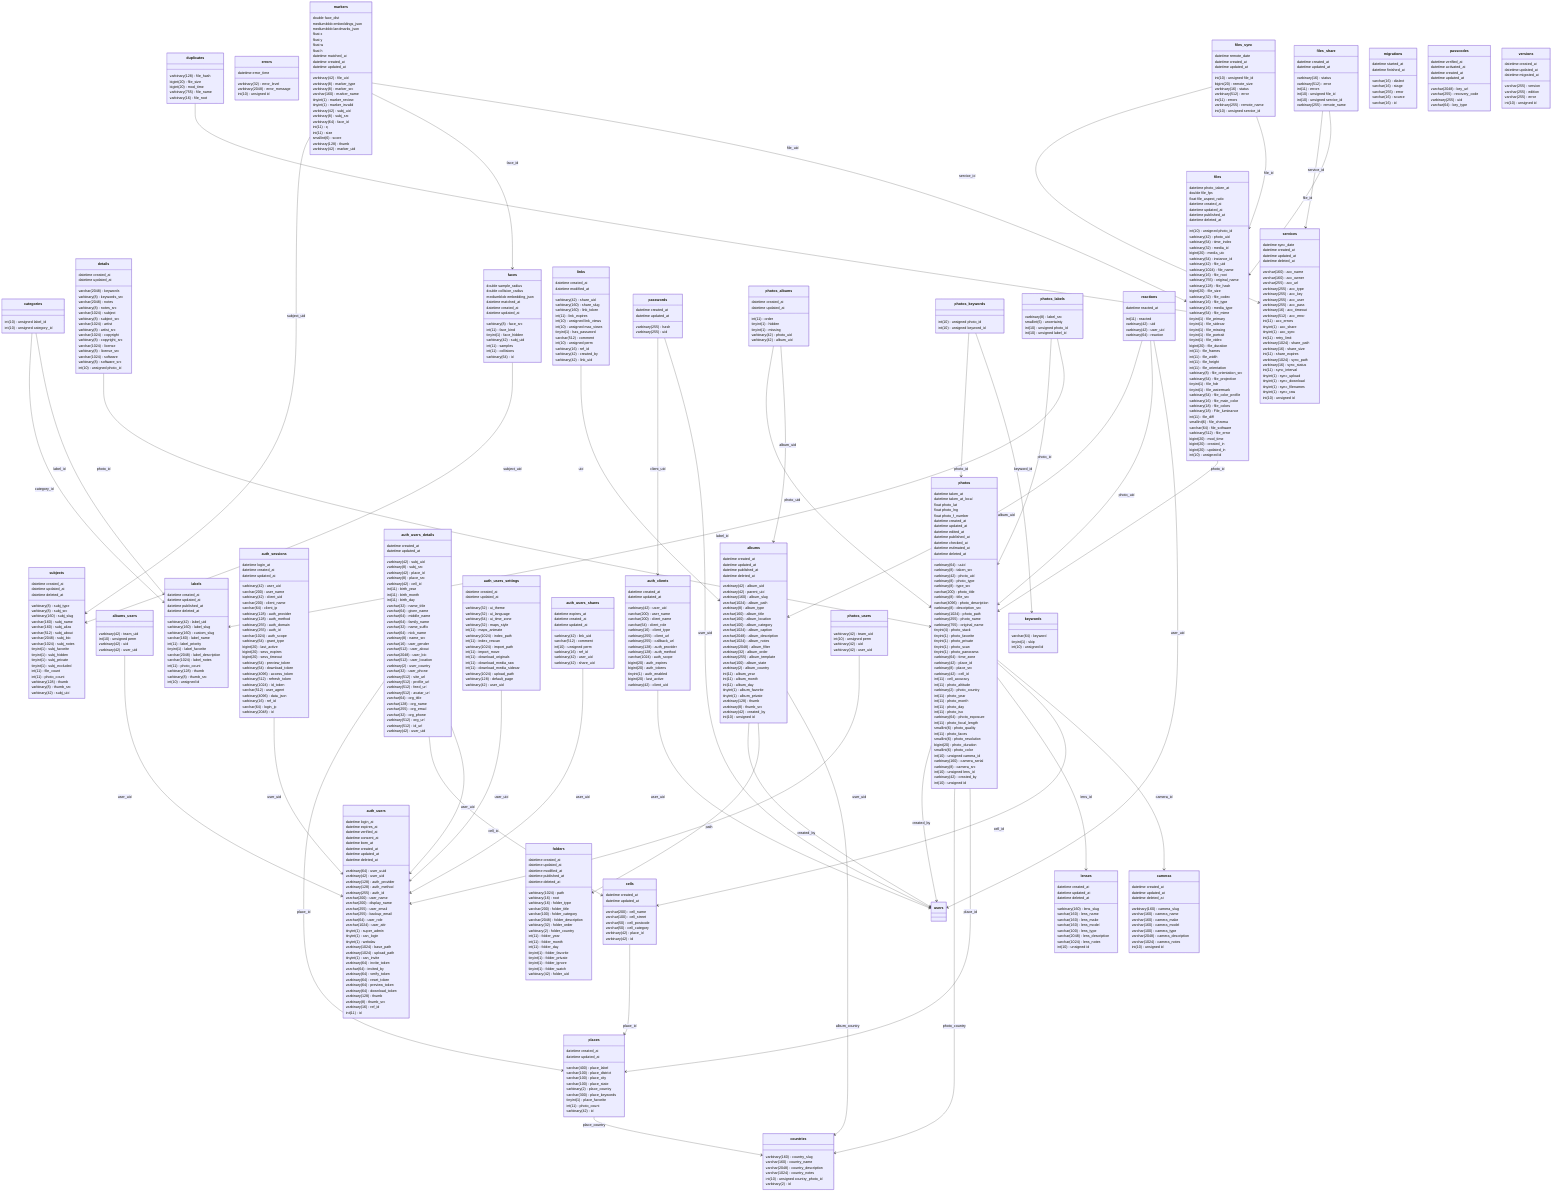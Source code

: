 classDiagram
    class albums {
        varbinary(42) album_uid
        varbinary(42) parent_uid
        varbinary(160) album_slug
        varchar(1024) album_path
        varbinary(8) album_type
        varchar(160) album_title
        varchar(160) album_location
        varchar(100) album_category
        varchar(1024) album_caption
        varchar(2048) album_description
        varchar(1024) album_notes
        varbinary(2048) album_filter
        varbinary(32) album_order
        varbinary(255) album_template
        varchar(100) album_state
        varbinary(2) album_country
        int(11) album_year
        int(11) album_month
        int(11) album_day
        tinyint(1) album_favorite
        tinyint(1) album_private
        varbinary(128) thumb
        varbinary(8) thumb_src
        varbinary(42) created_by
        datetime created_at
        datetime updated_at
        datetime published_at
        datetime deleted_at
        int(10) unsigned id
    }
    class albums_users {
        varbinary(42) team_uid
        int(10) unsigned perm
        varbinary(42) uid
        varbinary(42) user_uid
    }
    class auth_clients {
        varbinary(42) user_uid
        varchar(200) user_name
        varchar(200) client_name
        varchar(64) client_role
        varbinary(16) client_type
        varbinary(255) client_url
        varbinary(255) callback_url
        varbinary(128) auth_provider
        varbinary(128) auth_method
        varchar(1024) auth_scope
        bigint(20) auth_expires
        bigint(20) auth_tokens
        tinyint(1) auth_enabled
        bigint(20) last_active
        datetime created_at
        datetime updated_at
        varbinary(42) client_uid
    }
    class auth_sessions {
        varbinary(42) user_uid
        varchar(200) user_name
        varbinary(42) client_uid
        varchar(200) client_name
        varchar(64) client_ip
        varbinary(128) auth_provider
        varbinary(128) auth_method
        varbinary(255) auth_domain
        varbinary(255) auth_id
        varchar(1024) auth_scope
        varbinary(64) grant_type
        bigint(20) last_active
        bigint(20) sess_expires
        bigint(20) sess_timeout
        varbinary(64) preview_token
        varbinary(64) download_token
        varbinary(4096) access_token
        varbinary(512) refresh_token
        varbinary(1024) id_token
        varchar(512) user_agent
        varbinary(4096) data_json
        varbinary(16) ref_id
        varchar(64) login_ip
        datetime login_at
        datetime created_at
        datetime updated_at
        varbinary(2048) id
    }
    class auth_users {
        varbinary(64) user_uuid
        varbinary(42) user_uid
        varbinary(128) auth_provider
        varbinary(128) auth_method
        varbinary(255) auth_id
        varchar(200) user_name
        varchar(200) display_name
        varchar(255) user_email
        varchar(255) backup_email
        varchar(64) user_role
        varchar(1024) user_attr
        tinyint(1) super_admin
        tinyint(1) can_login
        datetime login_at
        datetime expires_at
        tinyint(1) webdav
        varbinary(1024) base_path
        varbinary(1024) upload_path
        tinyint(1) can_invite
        varbinary(64) invite_token
        varchar(64) invited_by
        varbinary(64) verify_token
        datetime verified_at
        datetime consent_at
        datetime born_at
        varbinary(64) reset_token
        varbinary(64) preview_token
        varbinary(64) download_token
        varbinary(128) thumb
        varbinary(8) thumb_src
        varbinary(16) ref_id
        datetime created_at
        datetime updated_at
        datetime deleted_at
        int(11) id
    }
    class auth_users_details {
        varbinary(42) subj_uid
        varbinary(8) subj_src
        varbinary(42) place_id
        varbinary(8) place_src
        varbinary(42) cell_id
        int(11) birth_year
        int(11) birth_month
        int(11) birth_day
        varchar(32) name_title
        varchar(64) given_name
        varchar(64) middle_name
        varchar(64) family_name
        varchar(32) name_suffix
        varchar(64) nick_name
        varbinary(8) name_src
        varchar(16) user_gender
        varchar(512) user_about
        varchar(2048) user_bio
        varchar(512) user_location
        varbinary(2) user_country
        varchar(32) user_phone
        varbinary(512) site_url
        varbinary(512) profile_url
        varbinary(512) feed_url
        varbinary(512) avatar_url
        varchar(64) org_title
        varchar(128) org_name
        varchar(255) org_email
        varchar(32) org_phone
        varbinary(512) org_url
        varbinary(512) id_url
        datetime created_at
        datetime updated_at
        varbinary(42) user_uid
    }
    class auth_users_settings {
        varbinary(32) ui_theme
        varbinary(32) ui_language
        varbinary(64) ui_time_zone
        varbinary(32) maps_style
        int(11) maps_animate
        varbinary(1024) index_path
        int(11) index_rescan
        varbinary(1024) import_path
        int(11) import_move
        int(11) download_originals
        int(11) download_media_raw
        int(11) download_media_sidecar
        varbinary(1024) upload_path
        varbinary(128) default_page
        datetime created_at
        datetime updated_at
        varbinary(42) user_uid
    }
    class auth_users_shares {
        varbinary(42) link_uid
        datetime expires_at
        varchar(512) comment
        int(10) unsigned perm
        varbinary(16) ref_id
        datetime created_at
        datetime updated_at
        varbinary(42) user_uid
        varbinary(42) share_uid
    }
    class cameras {
        varbinary(160) camera_slug
        varchar(160) camera_name
        varchar(160) camera_make
        varchar(160) camera_model
        varchar(100) camera_type
        varchar(2048) camera_description
        varchar(1024) camera_notes
        datetime created_at
        datetime updated_at
        datetime deleted_at
        int(10) unsigned id
    }
    class categories {
        int(10) unsigned label_id
        int(10) unsigned category_id
    }
    class cells {
        varchar(200) cell_name
        varchar(100) cell_street
        varchar(50) cell_postcode
        varchar(50) cell_category
        varbinary(42) place_id
        datetime created_at
        datetime updated_at
        varbinary(42) id
    }
    class countries {
        varbinary(160) country_slug
        varchar(160) country_name
        varchar(2048) country_description
        varchar(1024) country_notes
        int(10) unsigned country_photo_id
        varbinary(2) id
    }
    class details {
        varchar(2048) keywords
        varbinary(8) keywords_src
        varchar(2048) notes
        varbinary(8) notes_src
        varchar(1024) subject
        varbinary(8) subject_src
        varchar(1024) artist
        varbinary(8) artist_src
        varchar(1024) copyright
        varbinary(8) copyright_src
        varchar(1024) license
        varbinary(8) license_src
        varchar(1024) software
        varbinary(8) software_src
        datetime created_at
        datetime updated_at
        int(10) unsigned photo_id
    }
    class duplicates {
        varbinary(128) file_hash
        bigint(20) file_size
        bigint(20) mod_time
        varbinary(755) file_name
        varbinary(16) file_root
    }
    class errors {
        datetime error_time
        varbinary(32) error_level
        varbinary(2048) error_message
        int(10) unsigned id
    }
    class faces {
        varbinary(8) face_src
        int(11) face_kind
        tinyint(1) face_hidden
        varbinary(42) subj_uid
        int(11) samples
        double sample_radius
        int(11) collisions
        double collision_radius
        mediumblob embedding_json
        datetime matched_at
        datetime created_at
        datetime updated_at
        varbinary(64) id
    }
    class files {
        int(10) unsigned photo_id
        varbinary(42) photo_uid
        datetime photo_taken_at
        varbinary(64) time_index
        varbinary(32) media_id
        bigint(20) media_utc
        varbinary(64) instance_id
        varbinary(42) file_uid
        varbinary(1024) file_name
        varbinary(16) file_root
        varbinary(755) original_name
        varbinary(128) file_hash
        bigint(20) file_size
        varbinary(32) file_codec
        varbinary(16) file_type
        varbinary(16) media_type
        varbinary(64) file_mime
        tinyint(1) file_primary
        tinyint(1) file_sidecar
        tinyint(1) file_missing
        tinyint(1) file_portrait
        tinyint(1) file_video
        bigint(20) file_duration
        double file_fps
        int(11) file_frames
        int(11) file_width
        int(11) file_height
        int(11) file_orientation
        varbinary(8) file_orientation_src
        varbinary(64) file_projection
        float file_aspect_ratio
        tinyint(1) file_hdr
        tinyint(1) file_watermark
        varbinary(64) file_color_profile
        varbinary(16) file_main_color
        varbinary(18) file_colors
        varbinary(18) File_luminance
        int(11) file_diff
        smallint(6) file_chroma
        varchar(64) file_software
        varbinary(512) file_error
        bigint(20) mod_time
        datetime created_at
        bigint(20) created_in
        datetime updated_at
        bigint(20) updated_in
        datetime published_at
        datetime deleted_at
        int(10) unsigned id
    }
    class files_share {
        varbinary(16) status
        varbinary(512) error
        int(11) errors
        datetime created_at
        datetime updated_at
        int(10) unsigned file_id
        int(10) unsigned service_id
        varbinary(255) remote_name
    }
    class files_sync {
        int(10) unsigned file_id
        datetime remote_date
        bigint(20) remote_size
        varbinary(16) status
        varbinary(512) error
        int(11) errors
        datetime created_at
        datetime updated_at
        varbinary(255) remote_name
        int(10) unsigned service_id
    }
    class folders {
        varbinary(1024) path
        varbinary(16) root
        varbinary(16) folder_type
        varchar(200) folder_title
        varchar(100) folder_category
        varchar(2048) folder_description
        varbinary(32) folder_order
        varbinary(2) folder_country
        int(11) folder_year
        int(11) folder_month
        int(11) folder_day
        tinyint(1) folder_favorite
        tinyint(1) folder_private
        tinyint(1) folder_ignore
        tinyint(1) folder_watch
        datetime created_at
        datetime updated_at
        datetime modified_at
        datetime published_at
        datetime deleted_at
        varbinary(42) folder_uid
    }
    class keywords {
        varchar(64) keyword
        tinyint(1) skip
        int(10) unsigned id
    }
    class labels {
        varbinary(42) label_uid
        varbinary(160) label_slug
        varbinary(160) custom_slug
        varchar(160) label_name
        int(11) label_priority
        tinyint(1) label_favorite
        varchar(2048) label_description
        varchar(1024) label_notes
        int(11) photo_count
        varbinary(128) thumb
        varbinary(8) thumb_src
        datetime created_at
        datetime updated_at
        datetime published_at
        datetime deleted_at
        int(10) unsigned id
    }
    class lenses {
        varbinary(160) lens_slug
        varchar(160) lens_name
        varchar(160) lens_make
        varchar(160) lens_model
        varchar(100) lens_type
        varchar(2048) lens_description
        varchar(1024) lens_notes
        datetime created_at
        datetime updated_at
        datetime deleted_at
        int(10) unsigned id
    }
    class links {
        varbinary(42) share_uid
        varbinary(160) share_slug
        varbinary(160) link_token
        int(11) link_expires
        int(10) unsigned link_views
        int(10) unsigned max_views
        tinyint(1) has_password
        varchar(512) comment
        int(10) unsigned perm
        varbinary(16) ref_id
        varbinary(42) created_by
        datetime created_at
        datetime modified_at
        varbinary(42) link_uid
    }
    class markers {
        varbinary(42) file_uid
        varbinary(8) marker_type
        varbinary(8) marker_src
        varchar(160) marker_name
        tinyint(1) marker_review
        tinyint(1) marker_invalid
        varbinary(42) subj_uid
        varbinary(8) subj_src
        varbinary(64) face_id
        double face_dist
        mediumblob embeddings_json
        mediumblob landmarks_json
        float x
        float y
        float w
        float h
        int(11) q
        int(11) size
        smallint(6) score
        varbinary(128) thumb
        datetime matched_at
        datetime created_at
        datetime updated_at
        varbinary(42) marker_uid
    }
    class migrations {
        varchar(16) dialect
        varchar(16) stage
        varchar(255) error
        varchar(16) source
        datetime started_at
        datetime finished_at
        varchar(16) id
    }
    class passcodes {
        varchar(2048) key_url
        varchar(255) recovery_code
        datetime verified_at
        datetime activated_at
        datetime created_at
        datetime updated_at
        varbinary(255) uid
        varchar(64) key_type
    }
    class passwords {
        varbinary(255) hash
        datetime created_at
        datetime updated_at
        varbinary(255) uid
    }
    class photos {
        varbinary(64) uuid
        datetime taken_at
        datetime taken_at_local
        varbinary(8) taken_src
        varbinary(42) photo_uid
        varbinary(8) photo_type
        varbinary(8) type_src
        varchar(200) photo_title
        varbinary(8) title_src
        varchar(4096) photo_description
        varbinary(8) description_src
        varbinary(1024) photo_path
        varbinary(255) photo_name
        varbinary(755) original_name
        tinyint(4) photo_stack
        tinyint(1) photo_favorite
        tinyint(1) photo_private
        tinyint(1) photo_scan
        tinyint(1) photo_panorama
        varbinary(64) time_zone
        varbinary(42) place_id
        varbinary(8) place_src
        varbinary(42) cell_id
        int(11) cell_accuracy
        int(11) photo_altitude
        float photo_lat
        float photo_lng
        varbinary(2) photo_country
        int(11) photo_year
        int(11) photo_month
        int(11) photo_day
        int(11) photo_iso
        varbinary(64) photo_exposure
        float photo_f_number
        int(11) photo_focal_length
        smallint(6) photo_quality
        int(11) photo_faces
        smallint(6) photo_resolution
        bigint(20) photo_duration
        smallint(6) photo_color
        int(10) unsigned camera_id
        varbinary(160) camera_serial
        varbinary(8) camera_src
        int(10) unsigned lens_id
        varbinary(42) created_by
        datetime created_at
        datetime updated_at
        datetime edited_at
        datetime published_at
        datetime checked_at
        datetime estimated_at
        datetime deleted_at
        int(10) unsigned id
    }
    class photos_albums {
        int(11) order
        tinyint(1) hidden
        tinyint(1) missing
        datetime created_at
        datetime updated_at
        varbinary(42) photo_uid
        varbinary(42) album_uid
    }
    class photos_keywords {
        int(10) unsigned photo_id
        int(10) unsigned keyword_id
    }
    class photos_labels {
        varbinary(8) label_src
        smallint(6) uncertainty
        int(10) unsigned photo_id
        int(10) unsigned label_id
    }
    class photos_users {
        varbinary(42) team_uid
        int(10) unsigned perm
        varbinary(42) uid
        varbinary(42) user_uid
    }
    class places {
        varchar(400) place_label
        varchar(100) place_district
        varchar(100) place_city
        varchar(100) place_state
        varbinary(2) place_country
        varchar(300) place_keywords
        tinyint(1) place_favorite
        int(11) photo_count
        datetime created_at
        datetime updated_at
        varbinary(42) id
    }
    class reactions {
        int(11) reacted
        datetime reacted_at
        varbinary(42) uid
        varbinary(42) user_uid
        varbinary(64) reaction
    }
    class services {
        varchar(160) acc_name
        varchar(160) acc_owner
        varchar(255) acc_url
        varbinary(255) acc_type
        varbinary(255) acc_key
        varbinary(255) acc_user
        varbinary(255) acc_pass
        varbinary(16) acc_timeout
        varbinary(512) acc_error
        int(11) acc_errors
        tinyint(1) acc_share
        tinyint(1) acc_sync
        int(11) retry_limit
        varbinary(1024) share_path
        varbinary(16) share_size
        int(11) share_expires
        varbinary(1024) sync_path
        varbinary(16) sync_status
        int(11) sync_interval
        datetime sync_date
        tinyint(1) sync_upload
        tinyint(1) sync_download
        tinyint(1) sync_filenames
        tinyint(1) sync_raw
        datetime created_at
        datetime updated_at
        datetime deleted_at
        int(10) unsigned id
    }
    class subjects {
        varbinary(8) subj_type
        varbinary(8) subj_src
        varbinary(160) subj_slug
        varchar(160) subj_name
        varchar(160) subj_alias
        varchar(512) subj_about
        varchar(2048) subj_bio
        varchar(1024) subj_notes
        tinyint(1) subj_favorite
        tinyint(1) subj_hidden
        tinyint(1) subj_private
        tinyint(1) subj_excluded
        int(11) file_count
        int(11) photo_count
        varbinary(128) thumb
        varbinary(8) thumb_src
        datetime created_at
        datetime updated_at
        datetime deleted_at
        varbinary(42) subj_uid
    }
    class versions {
        varchar(255) version
        varchar(255) edition
        varchar(255) error
        datetime created_at
        datetime updated_at
        datetime migrated_at
        int(10) unsigned id
    }

    auth_sessions  -->  auth_users : user_uid
    auth_users_details --> auth_users : user_uid
    auth_users_settings --> auth_users : user_uid
    auth_users_shares --> auth_users : user_uid
    auth_users_details  -->  cells : cell_id
    auth_users_details  -->  places : place_id
    categories  -->  labels : label_id
    categories  -->  labels : category_id
    cells  -->  places : place_id
    details  -->  photos : photo_id
    files  -->  photos : photo_id
    files_share  -->  files : file_id
    files_share  -->  services : service_id
    files_sync  -->  files : file_id
    files_sync  -->  services : service_id
    markers  -->  files : file_uid
    markers  -->  faces : face_id
    markers  -->  subjects : subject_uid
    faces  -->  subjects : subject_uid
    photos  -->  cameras : camera_id
    photos  -->  cells : cell_id
    photos  -->  lenses : lens_id
    photos  -->  places : place_id
    photos  -->  countries : photo_country
    albums  -->  countries : album_country
    albums  -->  folders : path
    albums  --> users : created_by
    albums_users  -->  auth_users : user_uid
    places  -->  countries : place_country
    photos_keywords  -->  keywords : keyword_id
    photos_keywords  -->  photos : photo_id
    photos_labels  -->  labels : label_id
    photos_labels  -->  photos : photo_id
    photos_albums  -->  albums : album_uid
    photos_albums  -->  photos : photo_uid
    photos_users   -->  auth_users : user_uid
    photos --> users : created_by
    links  -->  albums : uid
    duplicates -- files
    passwords --> users : user_uid
    passwords --> auth_clients : client_uid
    reactions --> users : user_uid
    reactions --> photos : photo_uid
    reactions --> albums : album_uid
    auth_clients --> users : user_uid